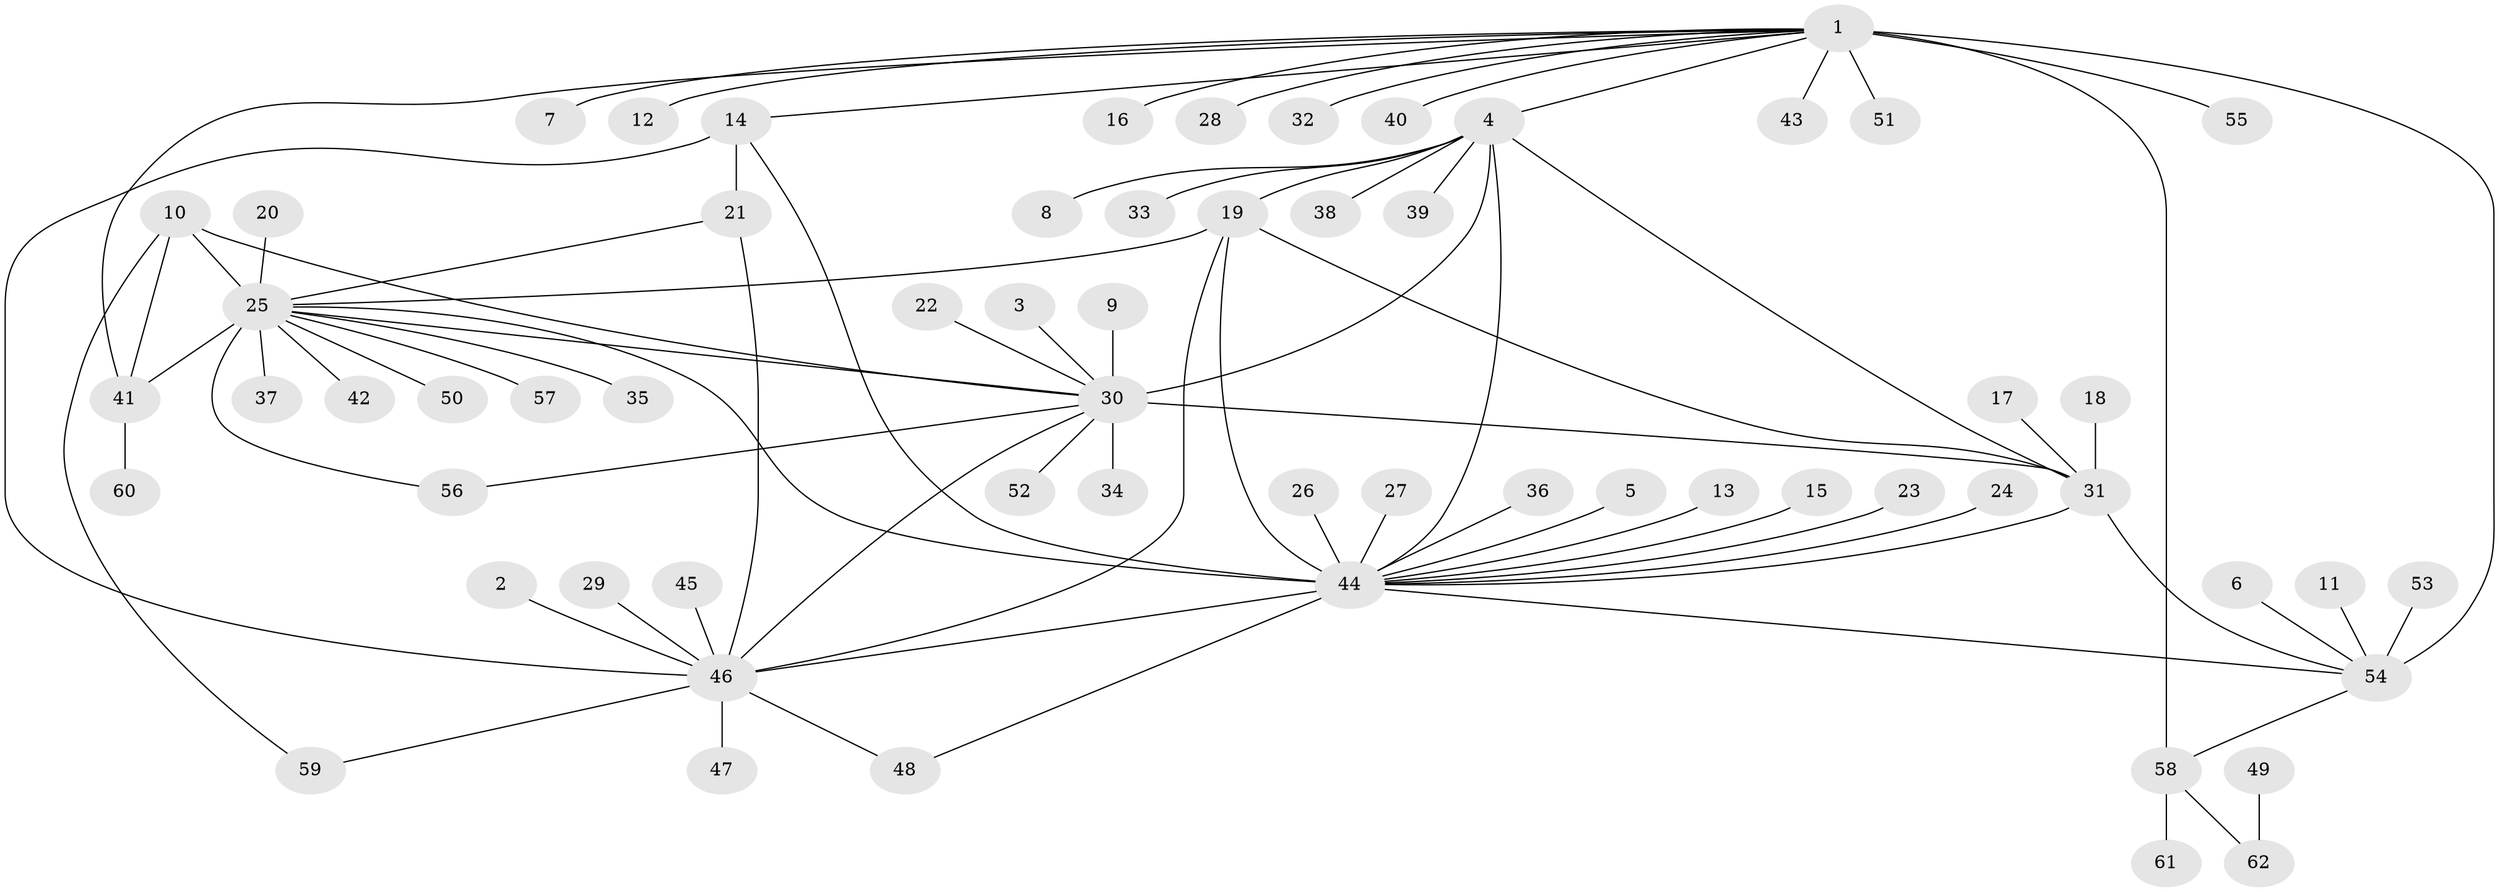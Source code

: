// original degree distribution, {12: 0.016129032258064516, 9: 0.04032258064516129, 6: 0.024193548387096774, 7: 0.06451612903225806, 10: 0.024193548387096774, 8: 0.04032258064516129, 11: 0.016129032258064516, 5: 0.008064516129032258, 14: 0.008064516129032258, 1: 0.5645161290322581, 2: 0.13709677419354838, 3: 0.04838709677419355, 4: 0.008064516129032258}
// Generated by graph-tools (version 1.1) at 2025/50/03/09/25 03:50:39]
// undirected, 62 vertices, 82 edges
graph export_dot {
graph [start="1"]
  node [color=gray90,style=filled];
  1;
  2;
  3;
  4;
  5;
  6;
  7;
  8;
  9;
  10;
  11;
  12;
  13;
  14;
  15;
  16;
  17;
  18;
  19;
  20;
  21;
  22;
  23;
  24;
  25;
  26;
  27;
  28;
  29;
  30;
  31;
  32;
  33;
  34;
  35;
  36;
  37;
  38;
  39;
  40;
  41;
  42;
  43;
  44;
  45;
  46;
  47;
  48;
  49;
  50;
  51;
  52;
  53;
  54;
  55;
  56;
  57;
  58;
  59;
  60;
  61;
  62;
  1 -- 4 [weight=1.0];
  1 -- 7 [weight=1.0];
  1 -- 12 [weight=1.0];
  1 -- 14 [weight=1.0];
  1 -- 16 [weight=1.0];
  1 -- 28 [weight=1.0];
  1 -- 32 [weight=1.0];
  1 -- 40 [weight=1.0];
  1 -- 41 [weight=1.0];
  1 -- 43 [weight=1.0];
  1 -- 51 [weight=1.0];
  1 -- 54 [weight=4.0];
  1 -- 55 [weight=1.0];
  1 -- 58 [weight=4.0];
  2 -- 46 [weight=1.0];
  3 -- 30 [weight=1.0];
  4 -- 8 [weight=1.0];
  4 -- 19 [weight=1.0];
  4 -- 30 [weight=4.0];
  4 -- 31 [weight=1.0];
  4 -- 33 [weight=1.0];
  4 -- 38 [weight=1.0];
  4 -- 39 [weight=1.0];
  4 -- 44 [weight=1.0];
  5 -- 44 [weight=1.0];
  6 -- 54 [weight=1.0];
  9 -- 30 [weight=1.0];
  10 -- 25 [weight=3.0];
  10 -- 30 [weight=1.0];
  10 -- 41 [weight=2.0];
  10 -- 59 [weight=1.0];
  11 -- 54 [weight=1.0];
  13 -- 44 [weight=1.0];
  14 -- 21 [weight=1.0];
  14 -- 44 [weight=1.0];
  14 -- 46 [weight=4.0];
  15 -- 44 [weight=1.0];
  17 -- 31 [weight=1.0];
  18 -- 31 [weight=1.0];
  19 -- 25 [weight=1.0];
  19 -- 31 [weight=1.0];
  19 -- 44 [weight=5.0];
  19 -- 46 [weight=1.0];
  20 -- 25 [weight=1.0];
  21 -- 25 [weight=1.0];
  21 -- 46 [weight=4.0];
  22 -- 30 [weight=1.0];
  23 -- 44 [weight=1.0];
  24 -- 44 [weight=1.0];
  25 -- 30 [weight=1.0];
  25 -- 35 [weight=1.0];
  25 -- 37 [weight=1.0];
  25 -- 41 [weight=6.0];
  25 -- 42 [weight=1.0];
  25 -- 44 [weight=1.0];
  25 -- 50 [weight=1.0];
  25 -- 56 [weight=1.0];
  25 -- 57 [weight=1.0];
  26 -- 44 [weight=1.0];
  27 -- 44 [weight=1.0];
  29 -- 46 [weight=1.0];
  30 -- 31 [weight=4.0];
  30 -- 34 [weight=1.0];
  30 -- 46 [weight=1.0];
  30 -- 52 [weight=1.0];
  30 -- 56 [weight=1.0];
  31 -- 44 [weight=1.0];
  31 -- 54 [weight=1.0];
  36 -- 44 [weight=1.0];
  41 -- 60 [weight=1.0];
  44 -- 46 [weight=1.0];
  44 -- 48 [weight=1.0];
  44 -- 54 [weight=1.0];
  45 -- 46 [weight=1.0];
  46 -- 47 [weight=1.0];
  46 -- 48 [weight=1.0];
  46 -- 59 [weight=1.0];
  49 -- 62 [weight=1.0];
  53 -- 54 [weight=1.0];
  54 -- 58 [weight=1.0];
  58 -- 61 [weight=1.0];
  58 -- 62 [weight=1.0];
}
